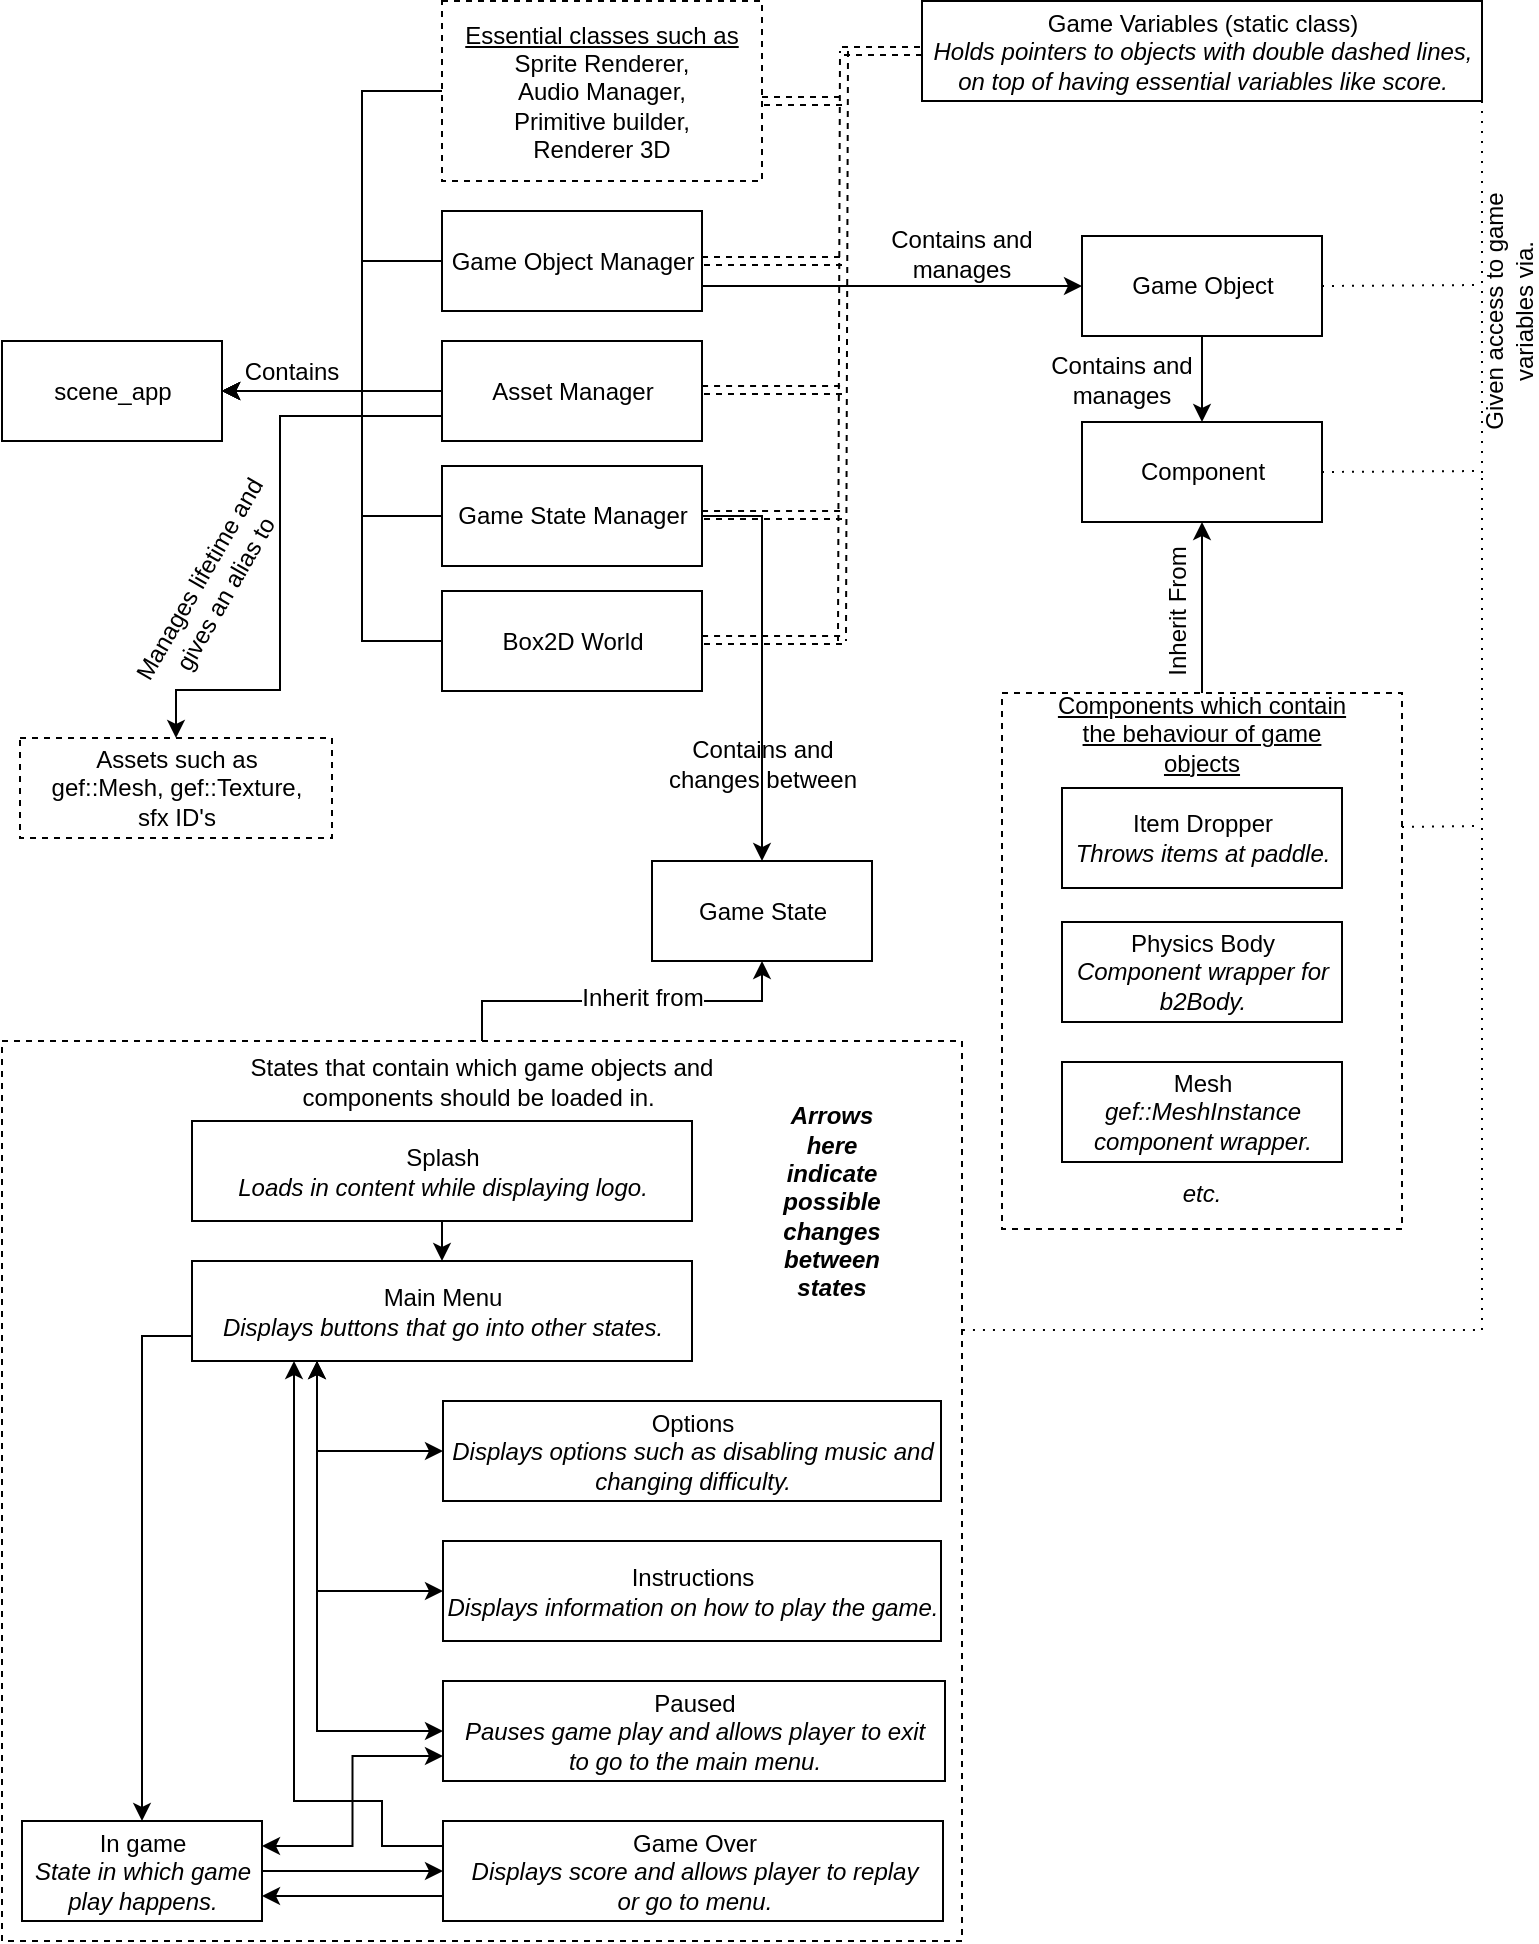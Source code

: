 <mxfile version="10.6.6" type="device"><diagram id="Rwm-c59kjWoRnmmnXYx0" name="Page-1"><mxGraphModel dx="1394" dy="747" grid="1" gridSize="10" guides="1" tooltips="1" connect="1" arrows="1" fold="1" page="1" pageScale="1" pageWidth="827" pageHeight="1169" math="0" shadow="0"><root><mxCell id="0"/><mxCell id="1" parent="0"/><mxCell id="2gGTEUQoJ6QiEdl4rCyn-1" value="scene_app" style="html=1;" parent="1" vertex="1"><mxGeometry x="31" y="265.5" width="110" height="50" as="geometry"/></mxCell><mxCell id="2gGTEUQoJ6QiEdl4rCyn-51" style="edgeStyle=orthogonalEdgeStyle;rounded=0;orthogonalLoop=1;jettySize=auto;html=1;exitX=1;exitY=0.75;exitDx=0;exitDy=0;entryX=0;entryY=0.5;entryDx=0;entryDy=0;" parent="1" source="2gGTEUQoJ6QiEdl4rCyn-2" target="2gGTEUQoJ6QiEdl4rCyn-7" edge="1"><mxGeometry relative="1" as="geometry"/></mxCell><mxCell id="2gGTEUQoJ6QiEdl4rCyn-114" style="edgeStyle=orthogonalEdgeStyle;rounded=0;orthogonalLoop=1;jettySize=auto;html=1;exitX=0;exitY=0.5;exitDx=0;exitDy=0;entryX=1;entryY=0.5;entryDx=0;entryDy=0;startArrow=none;startFill=0;strokeColor=#000000;" parent="1" source="2gGTEUQoJ6QiEdl4rCyn-2" target="2gGTEUQoJ6QiEdl4rCyn-1" edge="1"><mxGeometry relative="1" as="geometry"><Array as="points"><mxPoint x="211" y="225.5"/><mxPoint x="211" y="290.5"/></Array></mxGeometry></mxCell><mxCell id="2gGTEUQoJ6QiEdl4rCyn-2" value="Game Object Manager&lt;br&gt;" style="html=1;" parent="1" vertex="1"><mxGeometry x="251" y="200.5" width="130" height="50" as="geometry"/></mxCell><mxCell id="2gGTEUQoJ6QiEdl4rCyn-112" style="edgeStyle=orthogonalEdgeStyle;rounded=0;orthogonalLoop=1;jettySize=auto;html=1;exitX=0;exitY=0.5;exitDx=0;exitDy=0;entryX=1;entryY=0.5;entryDx=0;entryDy=0;startArrow=none;startFill=0;strokeColor=#000000;" parent="1" source="2gGTEUQoJ6QiEdl4rCyn-3" target="2gGTEUQoJ6QiEdl4rCyn-1" edge="1"><mxGeometry relative="1" as="geometry"/></mxCell><mxCell id="2gGTEUQoJ6QiEdl4rCyn-123" value="" style="edgeStyle=orthogonalEdgeStyle;rounded=0;orthogonalLoop=1;jettySize=auto;html=1;exitX=0;exitY=0.75;exitDx=0;exitDy=0;entryX=0.5;entryY=0;entryDx=0;entryDy=0;startArrow=none;startFill=0;strokeColor=#000000;" parent="1" source="2gGTEUQoJ6QiEdl4rCyn-3" target="2gGTEUQoJ6QiEdl4rCyn-121" edge="1"><mxGeometry x="0.837" y="-34" relative="1" as="geometry"><Array as="points"><mxPoint x="170" y="303"/><mxPoint x="170" y="440"/><mxPoint x="118" y="440"/></Array><mxPoint x="6" y="-20" as="offset"/></mxGeometry></mxCell><mxCell id="2gGTEUQoJ6QiEdl4rCyn-3" value="Asset Manager&lt;br&gt;" style="html=1;" parent="1" vertex="1"><mxGeometry x="251" y="265.5" width="130" height="50" as="geometry"/></mxCell><mxCell id="2gGTEUQoJ6QiEdl4rCyn-72" style="edgeStyle=orthogonalEdgeStyle;rounded=0;orthogonalLoop=1;jettySize=auto;html=1;exitX=1;exitY=0.5;exitDx=0;exitDy=0;entryX=0.5;entryY=0;entryDx=0;entryDy=0;strokeColor=#000000;" parent="1" source="2gGTEUQoJ6QiEdl4rCyn-4" target="2gGTEUQoJ6QiEdl4rCyn-71" edge="1"><mxGeometry relative="1" as="geometry"/></mxCell><mxCell id="2gGTEUQoJ6QiEdl4rCyn-116" style="edgeStyle=orthogonalEdgeStyle;rounded=0;orthogonalLoop=1;jettySize=auto;html=1;exitX=0;exitY=0.5;exitDx=0;exitDy=0;entryX=1;entryY=0.5;entryDx=0;entryDy=0;startArrow=none;startFill=0;strokeColor=#000000;" parent="1" source="2gGTEUQoJ6QiEdl4rCyn-4" target="2gGTEUQoJ6QiEdl4rCyn-1" edge="1"><mxGeometry relative="1" as="geometry"><Array as="points"><mxPoint x="211" y="353.5"/><mxPoint x="211" y="290.5"/></Array></mxGeometry></mxCell><mxCell id="2gGTEUQoJ6QiEdl4rCyn-4" value="Game State Manager&lt;br&gt;" style="html=1;" parent="1" vertex="1"><mxGeometry x="251" y="328" width="130" height="50" as="geometry"/></mxCell><mxCell id="2gGTEUQoJ6QiEdl4rCyn-5" value="Game Variables (static class)&lt;br&gt;&lt;i&gt;Holds pointers to objects with double dashed lines,&lt;br&gt;on top of having essential variables like score.&lt;/i&gt;&lt;br&gt;" style="html=1;" parent="1" vertex="1"><mxGeometry x="491" y="95.5" width="280" height="50" as="geometry"/></mxCell><mxCell id="2gGTEUQoJ6QiEdl4rCyn-117" style="edgeStyle=orthogonalEdgeStyle;rounded=0;orthogonalLoop=1;jettySize=auto;html=1;exitX=0;exitY=0.5;exitDx=0;exitDy=0;entryX=1;entryY=0.5;entryDx=0;entryDy=0;startArrow=none;startFill=0;strokeColor=#000000;" parent="1" source="2gGTEUQoJ6QiEdl4rCyn-6" target="2gGTEUQoJ6QiEdl4rCyn-1" edge="1"><mxGeometry relative="1" as="geometry"><Array as="points"><mxPoint x="211" y="415.5"/><mxPoint x="211" y="290.5"/></Array></mxGeometry></mxCell><mxCell id="2gGTEUQoJ6QiEdl4rCyn-6" value="Box2D World&lt;br&gt;" style="html=1;" parent="1" vertex="1"><mxGeometry x="251" y="390.5" width="130" height="50" as="geometry"/></mxCell><mxCell id="2gGTEUQoJ6QiEdl4rCyn-63" style="edgeStyle=orthogonalEdgeStyle;rounded=0;orthogonalLoop=1;jettySize=auto;html=1;exitX=0.5;exitY=1;exitDx=0;exitDy=0;entryX=0.5;entryY=0;entryDx=0;entryDy=0;strokeColor=#000000;" parent="1" source="2gGTEUQoJ6QiEdl4rCyn-7" target="2gGTEUQoJ6QiEdl4rCyn-8" edge="1"><mxGeometry relative="1" as="geometry"/></mxCell><mxCell id="2gGTEUQoJ6QiEdl4rCyn-7" value="Game Object&lt;br&gt;" style="html=1;" parent="1" vertex="1"><mxGeometry x="571" y="213" width="120" height="50" as="geometry"/></mxCell><mxCell id="2gGTEUQoJ6QiEdl4rCyn-8" value="Component" style="html=1;" parent="1" vertex="1"><mxGeometry x="571" y="306" width="120" height="50" as="geometry"/></mxCell><mxCell id="2gGTEUQoJ6QiEdl4rCyn-113" style="edgeStyle=orthogonalEdgeStyle;rounded=0;orthogonalLoop=1;jettySize=auto;html=1;exitX=0;exitY=0.5;exitDx=0;exitDy=0;entryX=1;entryY=0.5;entryDx=0;entryDy=0;startArrow=none;startFill=0;strokeColor=#000000;" parent="1" source="2gGTEUQoJ6QiEdl4rCyn-18" target="2gGTEUQoJ6QiEdl4rCyn-1" edge="1"><mxGeometry relative="1" as="geometry"><Array as="points"><mxPoint x="211" y="140.5"/><mxPoint x="211" y="290.5"/></Array></mxGeometry></mxCell><mxCell id="2gGTEUQoJ6QiEdl4rCyn-18" value="&lt;u&gt;Essential classes such as&lt;/u&gt;&lt;br&gt;Sprite Renderer,&lt;br&gt;Audio Manager,&lt;br&gt;Primitive builder,&lt;br&gt;Renderer 3D&lt;br&gt;" style="rounded=0;whiteSpace=wrap;html=1;dashed=1;" parent="1" vertex="1"><mxGeometry x="251" y="95.5" width="160" height="90" as="geometry"/></mxCell><mxCell id="2gGTEUQoJ6QiEdl4rCyn-33" value="Contains&lt;br&gt;" style="text;html=1;strokeColor=none;fillColor=none;align=center;verticalAlign=middle;whiteSpace=wrap;rounded=0;dashed=1;rotation=0;" parent="1" vertex="1"><mxGeometry x="151" y="270.5" width="50" height="20" as="geometry"/></mxCell><mxCell id="2gGTEUQoJ6QiEdl4rCyn-37" value="" style="shape=link;html=1;exitX=1;exitY=0.5;exitDx=0;exitDy=0;dashed=1;" parent="1" source="2gGTEUQoJ6QiEdl4rCyn-2" edge="1"><mxGeometry width="50" height="50" relative="1" as="geometry"><mxPoint x="431" y="225.5" as="sourcePoint"/><mxPoint x="451" y="225.5" as="targetPoint"/></mxGeometry></mxCell><mxCell id="2gGTEUQoJ6QiEdl4rCyn-39" value="" style="shape=link;html=1;exitX=1;exitY=0.5;exitDx=0;exitDy=0;strokeColor=#000000;dashed=1;" parent="1" edge="1"><mxGeometry width="50" height="50" relative="1" as="geometry"><mxPoint x="381.034" y="289.966" as="sourcePoint"/><mxPoint x="451" y="290" as="targetPoint"/></mxGeometry></mxCell><mxCell id="2gGTEUQoJ6QiEdl4rCyn-40" value="" style="shape=link;html=1;exitX=1;exitY=0.5;exitDx=0;exitDy=0;dashed=1;" parent="1" edge="1"><mxGeometry width="50" height="50" relative="1" as="geometry"><mxPoint x="381.034" y="352.466" as="sourcePoint"/><mxPoint x="451" y="352.5" as="targetPoint"/></mxGeometry></mxCell><mxCell id="2gGTEUQoJ6QiEdl4rCyn-41" value="" style="shape=link;html=1;exitX=1;exitY=0.5;exitDx=0;exitDy=0;dashed=1;" parent="1" edge="1"><mxGeometry width="50" height="50" relative="1" as="geometry"><mxPoint x="381.034" y="414.966" as="sourcePoint"/><mxPoint x="451" y="415.0" as="targetPoint"/></mxGeometry></mxCell><mxCell id="2gGTEUQoJ6QiEdl4rCyn-42" value="" style="shape=link;html=1;dashed=1;" parent="1" edge="1"><mxGeometry width="50" height="50" relative="1" as="geometry"><mxPoint x="451" y="415.5" as="sourcePoint"/><mxPoint x="452" y="120.5" as="targetPoint"/></mxGeometry></mxCell><mxCell id="2gGTEUQoJ6QiEdl4rCyn-45" value="" style="shape=link;html=1;dashed=1;" parent="1" edge="1"><mxGeometry width="50" height="50" relative="1" as="geometry"><mxPoint x="411" y="145.5" as="sourcePoint"/><mxPoint x="451" y="145.5" as="targetPoint"/></mxGeometry></mxCell><mxCell id="2gGTEUQoJ6QiEdl4rCyn-46" value="" style="shape=link;html=1;entryX=0;entryY=0.5;entryDx=0;entryDy=0;dashed=1;" parent="1" target="2gGTEUQoJ6QiEdl4rCyn-5" edge="1"><mxGeometry width="50" height="50" relative="1" as="geometry"><mxPoint x="451" y="120.5" as="sourcePoint"/><mxPoint x="501" y="15.5" as="targetPoint"/></mxGeometry></mxCell><mxCell id="2gGTEUQoJ6QiEdl4rCyn-50" value="Contains and manages" style="text;html=1;strokeColor=none;fillColor=none;align=center;verticalAlign=middle;whiteSpace=wrap;rounded=0;dashed=1;" parent="1" vertex="1"><mxGeometry x="471" y="205.5" width="80" height="33" as="geometry"/></mxCell><mxCell id="2gGTEUQoJ6QiEdl4rCyn-56" value="Contains and manages" style="text;html=1;strokeColor=none;fillColor=none;align=center;verticalAlign=middle;whiteSpace=wrap;rounded=0;dashed=1;" parent="1" vertex="1"><mxGeometry x="551" y="268" width="80" height="33" as="geometry"/></mxCell><mxCell id="2gGTEUQoJ6QiEdl4rCyn-62" value="Inherit From" style="text;html=1;strokeColor=none;fillColor=none;align=center;verticalAlign=middle;whiteSpace=wrap;rounded=0;dashed=1;rotation=-90;" parent="1" vertex="1"><mxGeometry x="581" y="390.5" width="75" height="20" as="geometry"/></mxCell><mxCell id="2gGTEUQoJ6QiEdl4rCyn-65" value="" style="group" parent="1" vertex="1" connectable="0"><mxGeometry x="531" y="441.5" width="200" height="268" as="geometry"/></mxCell><mxCell id="2gGTEUQoJ6QiEdl4rCyn-57" value="" style="rounded=0;whiteSpace=wrap;html=1;dashed=1;" parent="2gGTEUQoJ6QiEdl4rCyn-65" vertex="1"><mxGeometry width="200" height="268" as="geometry"/></mxCell><mxCell id="2gGTEUQoJ6QiEdl4rCyn-9" value="Item Dropper&lt;br&gt;&lt;i&gt;Throws items at paddle.&lt;/i&gt;&lt;br&gt;" style="html=1;" parent="2gGTEUQoJ6QiEdl4rCyn-65" vertex="1"><mxGeometry x="30" y="47.5" width="140" height="50" as="geometry"/></mxCell><mxCell id="2gGTEUQoJ6QiEdl4rCyn-10" value="Physics Body&lt;br&gt;&lt;i&gt;Component wrapper for&lt;br&gt;b2Body.&lt;/i&gt;&lt;br&gt;" style="html=1;" parent="2gGTEUQoJ6QiEdl4rCyn-65" vertex="1"><mxGeometry x="30" y="114.5" width="140" height="50" as="geometry"/></mxCell><mxCell id="2gGTEUQoJ6QiEdl4rCyn-17" value="Mesh&lt;br&gt;&lt;i&gt;gef::MeshInstance&lt;br&gt;component wrapper.&lt;/i&gt;&lt;br&gt;" style="html=1;" parent="2gGTEUQoJ6QiEdl4rCyn-65" vertex="1"><mxGeometry x="30" y="184.5" width="140" height="50" as="geometry"/></mxCell><mxCell id="2gGTEUQoJ6QiEdl4rCyn-58" value="&lt;u&gt;Components which contain the behaviour of game objects&lt;/u&gt;" style="text;html=1;strokeColor=none;fillColor=none;align=center;verticalAlign=middle;whiteSpace=wrap;rounded=0;dashed=1;" parent="2gGTEUQoJ6QiEdl4rCyn-65" vertex="1"><mxGeometry x="20" width="160" height="41" as="geometry"/></mxCell><mxCell id="2gGTEUQoJ6QiEdl4rCyn-64" value="etc." style="text;html=1;strokeColor=none;fillColor=none;align=center;verticalAlign=middle;whiteSpace=wrap;rounded=0;dashed=1;fontStyle=2" parent="2gGTEUQoJ6QiEdl4rCyn-65" vertex="1"><mxGeometry x="80" y="240" width="40" height="20" as="geometry"/></mxCell><mxCell id="2gGTEUQoJ6QiEdl4rCyn-66" style="edgeStyle=orthogonalEdgeStyle;rounded=0;orthogonalLoop=1;jettySize=auto;html=1;exitX=0.5;exitY=0;exitDx=0;exitDy=0;entryX=0.5;entryY=1;entryDx=0;entryDy=0;strokeColor=#000000;" parent="1" source="2gGTEUQoJ6QiEdl4rCyn-58" target="2gGTEUQoJ6QiEdl4rCyn-8" edge="1"><mxGeometry relative="1" as="geometry"/></mxCell><mxCell id="2gGTEUQoJ6QiEdl4rCyn-67" value="" style="endArrow=none;dashed=1;html=1;strokeColor=#000000;dashPattern=1 4;entryX=1;entryY=0.75;entryDx=0;entryDy=0;" parent="1" target="2gGTEUQoJ6QiEdl4rCyn-5" edge="1"><mxGeometry width="50" height="50" relative="1" as="geometry"><mxPoint x="771" y="331.5" as="sourcePoint"/><mxPoint x="781" y="290.5" as="targetPoint"/></mxGeometry></mxCell><mxCell id="2gGTEUQoJ6QiEdl4rCyn-68" value="" style="endArrow=none;dashed=1;html=1;dashPattern=1 4;strokeColor=#000000;exitX=1;exitY=0.5;exitDx=0;exitDy=0;" parent="1" source="2gGTEUQoJ6QiEdl4rCyn-8" edge="1"><mxGeometry width="50" height="50" relative="1" as="geometry"><mxPoint x="521" y="405.5" as="sourcePoint"/><mxPoint x="771" y="330.5" as="targetPoint"/></mxGeometry></mxCell><mxCell id="2gGTEUQoJ6QiEdl4rCyn-69" value="" style="endArrow=none;dashed=1;html=1;dashPattern=1 4;strokeColor=#000000;exitX=1;exitY=0.5;exitDx=0;exitDy=0;" parent="1" source="2gGTEUQoJ6QiEdl4rCyn-7" edge="1"><mxGeometry width="50" height="50" relative="1" as="geometry"><mxPoint x="701" y="245.5" as="sourcePoint"/><mxPoint x="771" y="237.5" as="targetPoint"/></mxGeometry></mxCell><mxCell id="2gGTEUQoJ6QiEdl4rCyn-71" value="Game State&lt;br&gt;" style="html=1;" parent="1" vertex="1"><mxGeometry x="356" y="525.5" width="110" height="50" as="geometry"/></mxCell><mxCell id="2gGTEUQoJ6QiEdl4rCyn-108" value="" style="group" parent="1" vertex="1" connectable="0"><mxGeometry x="31" y="615.5" width="480" height="450" as="geometry"/></mxCell><mxCell id="2gGTEUQoJ6QiEdl4rCyn-94" value="" style="rounded=0;whiteSpace=wrap;html=1;dashed=1;" parent="2gGTEUQoJ6QiEdl4rCyn-108" vertex="1"><mxGeometry width="480" height="450" as="geometry"/></mxCell><mxCell id="2gGTEUQoJ6QiEdl4rCyn-78" value="Splash&lt;br&gt;&lt;i&gt;Loads in content while displaying logo.&lt;/i&gt;&lt;br&gt;" style="html=1;" parent="2gGTEUQoJ6QiEdl4rCyn-108" vertex="1"><mxGeometry x="95" y="40" width="250" height="50" as="geometry"/></mxCell><mxCell id="2gGTEUQoJ6QiEdl4rCyn-79" value="Main Menu&lt;br&gt;&lt;i&gt;Displays buttons that go into other states.&lt;/i&gt;&lt;br&gt;" style="html=1;" parent="2gGTEUQoJ6QiEdl4rCyn-108" vertex="1"><mxGeometry x="95" y="110" width="250" height="50" as="geometry"/></mxCell><mxCell id="2gGTEUQoJ6QiEdl4rCyn-97" style="edgeStyle=orthogonalEdgeStyle;rounded=0;orthogonalLoop=1;jettySize=auto;html=1;exitX=0.5;exitY=1;exitDx=0;exitDy=0;entryX=0.5;entryY=0;entryDx=0;entryDy=0;strokeColor=#000000;" parent="2gGTEUQoJ6QiEdl4rCyn-108" source="2gGTEUQoJ6QiEdl4rCyn-78" target="2gGTEUQoJ6QiEdl4rCyn-79" edge="1"><mxGeometry relative="1" as="geometry"/></mxCell><mxCell id="2gGTEUQoJ6QiEdl4rCyn-99" style="edgeStyle=orthogonalEdgeStyle;rounded=0;orthogonalLoop=1;jettySize=auto;html=1;exitX=0;exitY=0.5;exitDx=0;exitDy=0;entryX=0.25;entryY=1;entryDx=0;entryDy=0;startArrow=classic;startFill=1;strokeColor=#000000;" parent="2gGTEUQoJ6QiEdl4rCyn-108" source="2gGTEUQoJ6QiEdl4rCyn-80" target="2gGTEUQoJ6QiEdl4rCyn-79" edge="1"><mxGeometry relative="1" as="geometry"/></mxCell><mxCell id="2gGTEUQoJ6QiEdl4rCyn-80" value="Options&lt;br&gt;&lt;i&gt;Displays options such as disabling music and&lt;br&gt;changing difficulty.&lt;/i&gt;&lt;br&gt;" style="html=1;" parent="2gGTEUQoJ6QiEdl4rCyn-108" vertex="1"><mxGeometry x="220.5" y="180" width="249" height="50" as="geometry"/></mxCell><mxCell id="2gGTEUQoJ6QiEdl4rCyn-81" value="Instructions&lt;br&gt;&lt;i&gt;Displays information on how to play the game.&lt;/i&gt;&lt;br&gt;" style="html=1;" parent="2gGTEUQoJ6QiEdl4rCyn-108" vertex="1"><mxGeometry x="220.5" y="250" width="249" height="50" as="geometry"/></mxCell><mxCell id="2gGTEUQoJ6QiEdl4rCyn-98" style="edgeStyle=orthogonalEdgeStyle;rounded=0;orthogonalLoop=1;jettySize=auto;html=1;exitX=0.25;exitY=1;exitDx=0;exitDy=0;entryX=0;entryY=0.5;entryDx=0;entryDy=0;strokeColor=#000000;startArrow=classic;startFill=1;" parent="2gGTEUQoJ6QiEdl4rCyn-108" source="2gGTEUQoJ6QiEdl4rCyn-79" target="2gGTEUQoJ6QiEdl4rCyn-81" edge="1"><mxGeometry relative="1" as="geometry"/></mxCell><mxCell id="2gGTEUQoJ6QiEdl4rCyn-82" value="In game&lt;br&gt;&lt;i&gt;State in which game &lt;br&gt;play happens.&lt;/i&gt;&lt;br&gt;" style="html=1;" parent="2gGTEUQoJ6QiEdl4rCyn-108" vertex="1"><mxGeometry x="10" y="390" width="120" height="50" as="geometry"/></mxCell><mxCell id="2gGTEUQoJ6QiEdl4rCyn-100" style="edgeStyle=orthogonalEdgeStyle;rounded=0;orthogonalLoop=1;jettySize=auto;html=1;exitX=0;exitY=0.75;exitDx=0;exitDy=0;entryX=0.5;entryY=0;entryDx=0;entryDy=0;startArrow=none;startFill=0;strokeColor=#000000;" parent="2gGTEUQoJ6QiEdl4rCyn-108" source="2gGTEUQoJ6QiEdl4rCyn-79" target="2gGTEUQoJ6QiEdl4rCyn-82" edge="1"><mxGeometry relative="1" as="geometry"/></mxCell><mxCell id="2gGTEUQoJ6QiEdl4rCyn-104" style="edgeStyle=orthogonalEdgeStyle;rounded=0;orthogonalLoop=1;jettySize=auto;html=1;exitX=0;exitY=0.25;exitDx=0;exitDy=0;startArrow=none;startFill=0;strokeColor=#000000;" parent="2gGTEUQoJ6QiEdl4rCyn-108" source="2gGTEUQoJ6QiEdl4rCyn-83" target="2gGTEUQoJ6QiEdl4rCyn-79" edge="1"><mxGeometry relative="1" as="geometry"><Array as="points"><mxPoint x="190" y="402"/><mxPoint x="190" y="380"/><mxPoint x="146" y="380"/></Array></mxGeometry></mxCell><mxCell id="KJ-Z5_YIpTIPECNKUq9p-1" style="edgeStyle=orthogonalEdgeStyle;rounded=0;orthogonalLoop=1;jettySize=auto;html=1;exitX=0;exitY=0.75;exitDx=0;exitDy=0;entryX=1;entryY=0.75;entryDx=0;entryDy=0;" edge="1" parent="2gGTEUQoJ6QiEdl4rCyn-108" source="2gGTEUQoJ6QiEdl4rCyn-83" target="2gGTEUQoJ6QiEdl4rCyn-82"><mxGeometry relative="1" as="geometry"/></mxCell><mxCell id="2gGTEUQoJ6QiEdl4rCyn-83" value="Game Over&lt;br&gt;&lt;i&gt;Displays score and allows player to replay&lt;br&gt;or go to menu.&lt;/i&gt;&lt;br&gt;" style="html=1;" parent="2gGTEUQoJ6QiEdl4rCyn-108" vertex="1"><mxGeometry x="220.5" y="390" width="250" height="50" as="geometry"/></mxCell><mxCell id="2gGTEUQoJ6QiEdl4rCyn-105" style="edgeStyle=orthogonalEdgeStyle;rounded=0;orthogonalLoop=1;jettySize=auto;html=1;exitX=1;exitY=0.5;exitDx=0;exitDy=0;entryX=0;entryY=0.5;entryDx=0;entryDy=0;startArrow=none;startFill=0;strokeColor=#000000;" parent="2gGTEUQoJ6QiEdl4rCyn-108" source="2gGTEUQoJ6QiEdl4rCyn-82" target="2gGTEUQoJ6QiEdl4rCyn-83" edge="1"><mxGeometry relative="1" as="geometry"/></mxCell><mxCell id="2gGTEUQoJ6QiEdl4rCyn-106" style="edgeStyle=orthogonalEdgeStyle;rounded=0;orthogonalLoop=1;jettySize=auto;html=1;exitX=0;exitY=0.75;exitDx=0;exitDy=0;entryX=1;entryY=0.25;entryDx=0;entryDy=0;startArrow=classic;startFill=1;strokeColor=#000000;" parent="2gGTEUQoJ6QiEdl4rCyn-108" source="2gGTEUQoJ6QiEdl4rCyn-84" target="2gGTEUQoJ6QiEdl4rCyn-82" edge="1"><mxGeometry relative="1" as="geometry"/></mxCell><mxCell id="2gGTEUQoJ6QiEdl4rCyn-84" value="Paused&lt;br&gt;&lt;i&gt;Pauses game play and allows player to exit&lt;br&gt;to go to the main menu.&lt;/i&gt;&lt;br&gt;" style="html=1;" parent="2gGTEUQoJ6QiEdl4rCyn-108" vertex="1"><mxGeometry x="220.5" y="320" width="251" height="50" as="geometry"/></mxCell><mxCell id="2gGTEUQoJ6QiEdl4rCyn-101" style="edgeStyle=orthogonalEdgeStyle;rounded=0;orthogonalLoop=1;jettySize=auto;html=1;exitX=0.25;exitY=1;exitDx=0;exitDy=0;entryX=0;entryY=0.5;entryDx=0;entryDy=0;startArrow=none;startFill=0;strokeColor=#000000;" parent="2gGTEUQoJ6QiEdl4rCyn-108" source="2gGTEUQoJ6QiEdl4rCyn-79" target="2gGTEUQoJ6QiEdl4rCyn-84" edge="1"><mxGeometry relative="1" as="geometry"/></mxCell><mxCell id="2gGTEUQoJ6QiEdl4rCyn-93" value="States that contain which game objects and components should be loaded in.&amp;nbsp;" style="text;html=1;strokeColor=none;fillColor=none;align=center;verticalAlign=middle;whiteSpace=wrap;rounded=0;dashed=1;" parent="2gGTEUQoJ6QiEdl4rCyn-108" vertex="1"><mxGeometry x="105" y="10" width="270" height="20" as="geometry"/></mxCell><mxCell id="2gGTEUQoJ6QiEdl4rCyn-107" value="&lt;b&gt;&lt;i&gt;Arrows here indicate&lt;br&gt;possible changes between states&lt;/i&gt;&lt;/b&gt;" style="text;html=1;strokeColor=none;fillColor=none;align=center;verticalAlign=middle;whiteSpace=wrap;rounded=0;dashed=1;" parent="2gGTEUQoJ6QiEdl4rCyn-108" vertex="1"><mxGeometry x="395" y="70" width="40" height="20" as="geometry"/></mxCell><mxCell id="2gGTEUQoJ6QiEdl4rCyn-109" style="edgeStyle=orthogonalEdgeStyle;rounded=0;orthogonalLoop=1;jettySize=auto;html=1;exitX=0.5;exitY=0;exitDx=0;exitDy=0;entryX=0.5;entryY=1;entryDx=0;entryDy=0;startArrow=none;startFill=0;strokeColor=#000000;" parent="1" source="2gGTEUQoJ6QiEdl4rCyn-94" target="2gGTEUQoJ6QiEdl4rCyn-71" edge="1"><mxGeometry relative="1" as="geometry"/></mxCell><mxCell id="2gGTEUQoJ6QiEdl4rCyn-110" value="Inherit from" style="text;html=1;resizable=0;points=[];align=center;verticalAlign=middle;labelBackgroundColor=#ffffff;" parent="2gGTEUQoJ6QiEdl4rCyn-109" vertex="1" connectable="0"><mxGeometry x="0.106" y="2" relative="1" as="geometry"><mxPoint as="offset"/></mxGeometry></mxCell><mxCell id="2gGTEUQoJ6QiEdl4rCyn-111" value="Contains and changes between" style="text;html=1;strokeColor=none;fillColor=none;align=center;verticalAlign=middle;whiteSpace=wrap;rounded=0;dashed=1;rotation=0;" parent="1" vertex="1"><mxGeometry x="362" y="464" width="99" height="26" as="geometry"/></mxCell><mxCell id="2gGTEUQoJ6QiEdl4rCyn-120" value="Given access to game variables via." style="text;html=1;strokeColor=none;fillColor=none;align=center;verticalAlign=middle;whiteSpace=wrap;rounded=0;dashed=1;rotation=-90;" parent="1" vertex="1"><mxGeometry x="719" y="238" width="130" height="25" as="geometry"/></mxCell><mxCell id="2gGTEUQoJ6QiEdl4rCyn-121" value="Assets such as &lt;br&gt;gef::Mesh, gef::Texture,&lt;br&gt;sfx ID's&lt;br&gt;" style="html=1;dashed=1;" parent="1" vertex="1"><mxGeometry x="40" y="464" width="156" height="50" as="geometry"/></mxCell><mxCell id="2gGTEUQoJ6QiEdl4rCyn-124" value="Manages lifetime and gives an alias to" style="text;html=1;strokeColor=none;fillColor=none;align=center;verticalAlign=middle;whiteSpace=wrap;rounded=0;dashed=1;rotation=-60;" parent="1" vertex="1"><mxGeometry x="74" y="378" width="124" height="20" as="geometry"/></mxCell><mxCell id="2gGTEUQoJ6QiEdl4rCyn-125" value="" style="endArrow=none;dashed=1;html=1;strokeColor=#000000;exitX=1.001;exitY=0.321;exitDx=0;exitDy=0;dashPattern=1 4;exitPerimeter=0;" parent="1" source="2gGTEUQoJ6QiEdl4rCyn-94" edge="1"><mxGeometry width="50" height="50" relative="1" as="geometry"><mxPoint x="600" y="850" as="sourcePoint"/><mxPoint x="770" y="760" as="targetPoint"/></mxGeometry></mxCell><mxCell id="2gGTEUQoJ6QiEdl4rCyn-126" value="" style="endArrow=none;dashed=1;html=1;strokeColor=#000000;dashPattern=1 4;" parent="1" edge="1"><mxGeometry width="50" height="50" relative="1" as="geometry"><mxPoint x="771" y="760" as="sourcePoint"/><mxPoint x="771" y="330" as="targetPoint"/></mxGeometry></mxCell><mxCell id="2gGTEUQoJ6QiEdl4rCyn-127" value="" style="endArrow=none;dashed=1;html=1;dashPattern=1 4;strokeColor=#000000;exitX=1;exitY=0.25;exitDx=0;exitDy=0;" parent="1" source="2gGTEUQoJ6QiEdl4rCyn-57" edge="1"><mxGeometry width="50" height="50" relative="1" as="geometry"><mxPoint x="800" y="490" as="sourcePoint"/><mxPoint x="770" y="508" as="targetPoint"/></mxGeometry></mxCell></root></mxGraphModel></diagram></mxfile>